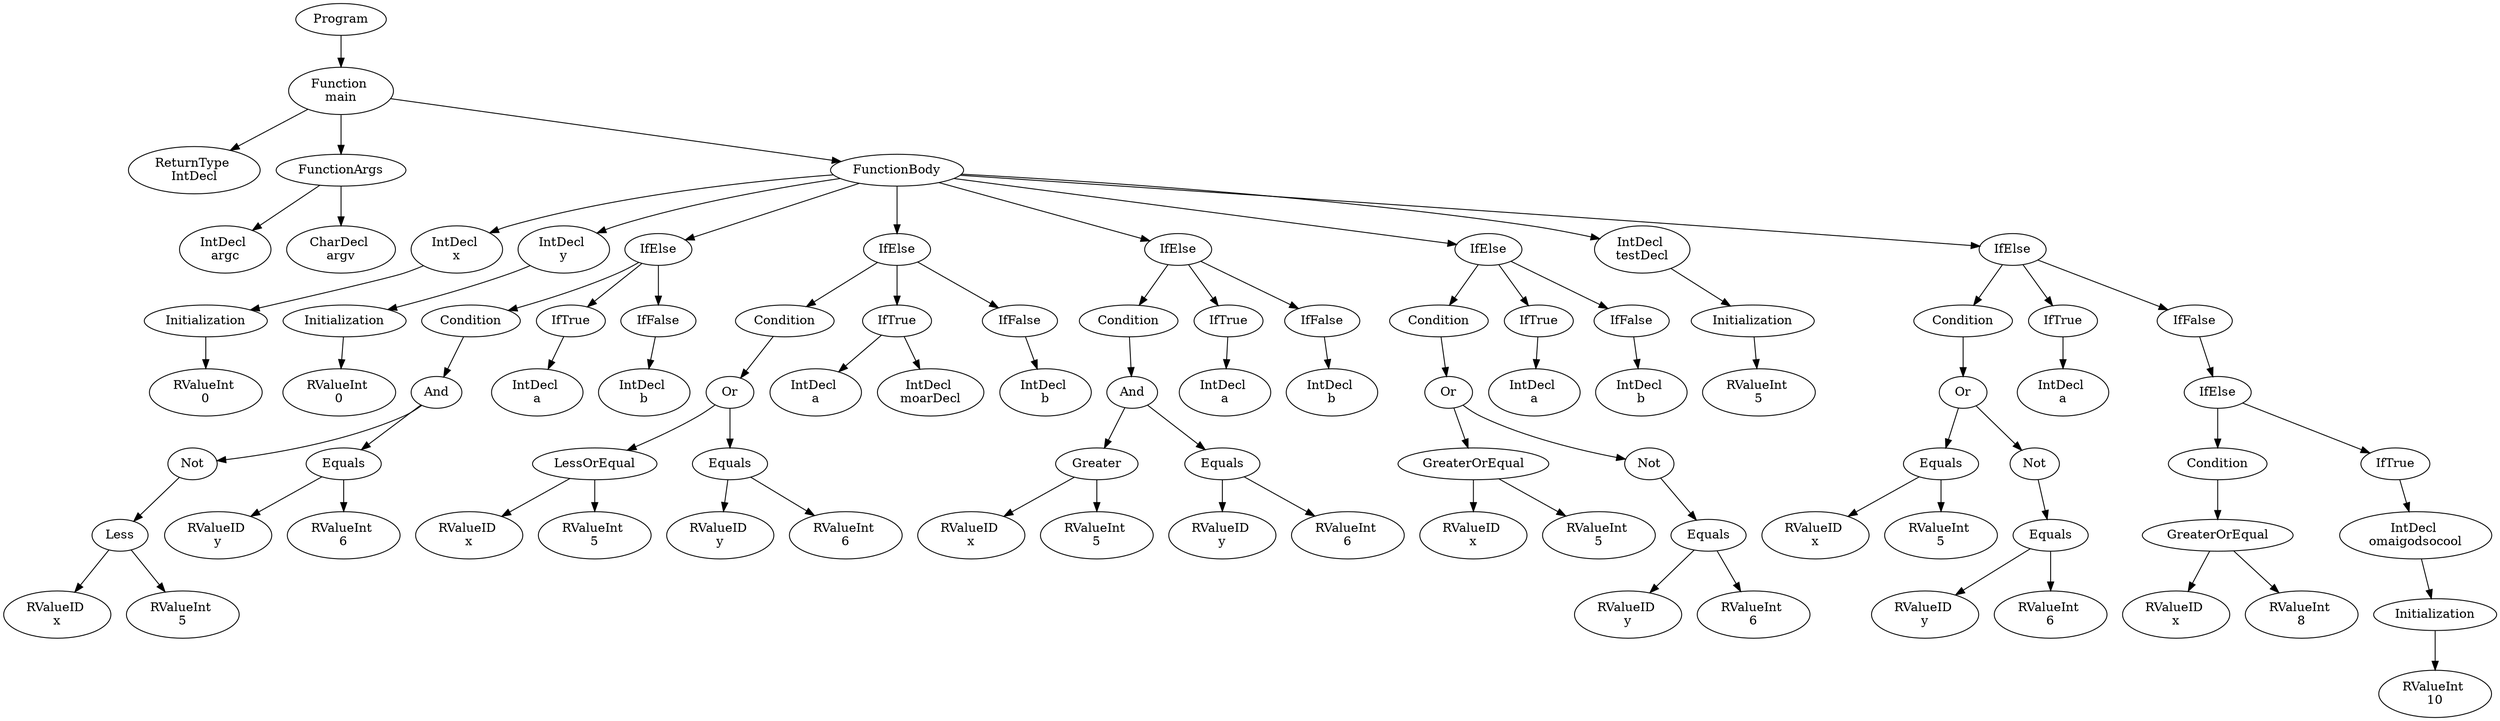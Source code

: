 digraph AST {
1 [label="Program"];
2 [label="Function \nmain"];
3 [label="ReturnType \nIntDecl"];
4 [label="FunctionArgs"];
5 [label="IntDecl \nargc"];
6 [label="CharDecl \nargv"];
4 -> 5;
4 -> 6;
7 [label="FunctionBody"];
8 [label="IntDecl \nx"];
9 [label="Initialization"];
10 [label="RValueInt \n0"];
9 -> 10;
8 -> 9;
11 [label="IntDecl \ny"];
12 [label="Initialization"];
13 [label="RValueInt \n0"];
12 -> 13;
11 -> 12;
14 [label="IfElse"];
15 [label="Condition"];
16 [label="And"];
17 [label="Not"];
18 [label="Less"];
19 [label="RValueID \nx"];
20 [label="RValueInt \n5"];
18 -> 19;
18 -> 20;
17 -> 18;
21 [label="Equals"];
22 [label="RValueID \ny"];
23 [label="RValueInt \n6"];
21 -> 22;
21 -> 23;
16 -> 17;
16 -> 21;
15 -> 16;
24 [label="IfTrue"];
25 [label="IntDecl \na"];
24 -> 25;
26 [label="IfFalse"];
27 [label="IntDecl \nb"];
26 -> 27;
14 -> 15;
14 -> 24;
14 -> 26;
28 [label="IfElse"];
29 [label="Condition"];
30 [label="Or"];
31 [label="LessOrEqual"];
32 [label="RValueID \nx"];
33 [label="RValueInt \n5"];
31 -> 32;
31 -> 33;
34 [label="Equals"];
35 [label="RValueID \ny"];
36 [label="RValueInt \n6"];
34 -> 35;
34 -> 36;
30 -> 31;
30 -> 34;
29 -> 30;
37 [label="IfTrue"];
38 [label="IntDecl \na"];
39 [label="IntDecl \nmoarDecl"];
37 -> 38;
37 -> 39;
40 [label="IfFalse"];
41 [label="IntDecl \nb"];
40 -> 41;
28 -> 29;
28 -> 37;
28 -> 40;
42 [label="IfElse"];
43 [label="Condition"];
44 [label="And"];
45 [label="Greater"];
46 [label="RValueID \nx"];
47 [label="RValueInt \n5"];
45 -> 46;
45 -> 47;
48 [label="Equals"];
49 [label="RValueID \ny"];
50 [label="RValueInt \n6"];
48 -> 49;
48 -> 50;
44 -> 45;
44 -> 48;
43 -> 44;
51 [label="IfTrue"];
52 [label="IntDecl \na"];
51 -> 52;
53 [label="IfFalse"];
54 [label="IntDecl \nb"];
53 -> 54;
42 -> 43;
42 -> 51;
42 -> 53;
55 [label="IfElse"];
56 [label="Condition"];
57 [label="Or"];
58 [label="GreaterOrEqual"];
59 [label="RValueID \nx"];
60 [label="RValueInt \n5"];
58 -> 59;
58 -> 60;
61 [label="Not"];
62 [label="Equals"];
63 [label="RValueID \ny"];
64 [label="RValueInt \n6"];
62 -> 63;
62 -> 64;
61 -> 62;
57 -> 58;
57 -> 61;
56 -> 57;
65 [label="IfTrue"];
66 [label="IntDecl \na"];
65 -> 66;
67 [label="IfFalse"];
68 [label="IntDecl \nb"];
67 -> 68;
55 -> 56;
55 -> 65;
55 -> 67;
69 [label="IntDecl \ntestDecl"];
70 [label="Initialization"];
71 [label="RValueInt \n5"];
70 -> 71;
69 -> 70;
72 [label="IfElse"];
73 [label="Condition"];
74 [label="Or"];
75 [label="Equals"];
76 [label="RValueID \nx"];
77 [label="RValueInt \n5"];
75 -> 76;
75 -> 77;
78 [label="Not"];
79 [label="Equals"];
80 [label="RValueID \ny"];
81 [label="RValueInt \n6"];
79 -> 80;
79 -> 81;
78 -> 79;
74 -> 75;
74 -> 78;
73 -> 74;
82 [label="IfTrue"];
83 [label="IntDecl \na"];
82 -> 83;
84 [label="IfFalse"];
85 [label="IfElse"];
86 [label="Condition"];
87 [label="GreaterOrEqual"];
88 [label="RValueID \nx"];
89 [label="RValueInt \n8"];
87 -> 88;
87 -> 89;
86 -> 87;
90 [label="IfTrue"];
91 [label="IntDecl \nomaigodsocool"];
92 [label="Initialization"];
93 [label="RValueInt \n10"];
92 -> 93;
91 -> 92;
90 -> 91;
85 -> 86;
85 -> 90;
84 -> 85;
72 -> 73;
72 -> 82;
72 -> 84;
7 -> 8;
7 -> 11;
7 -> 14;
7 -> 28;
7 -> 42;
7 -> 55;
7 -> 69;
7 -> 72;
2 -> 3;
2 -> 4;
2 -> 7;
1 -> 2;
}